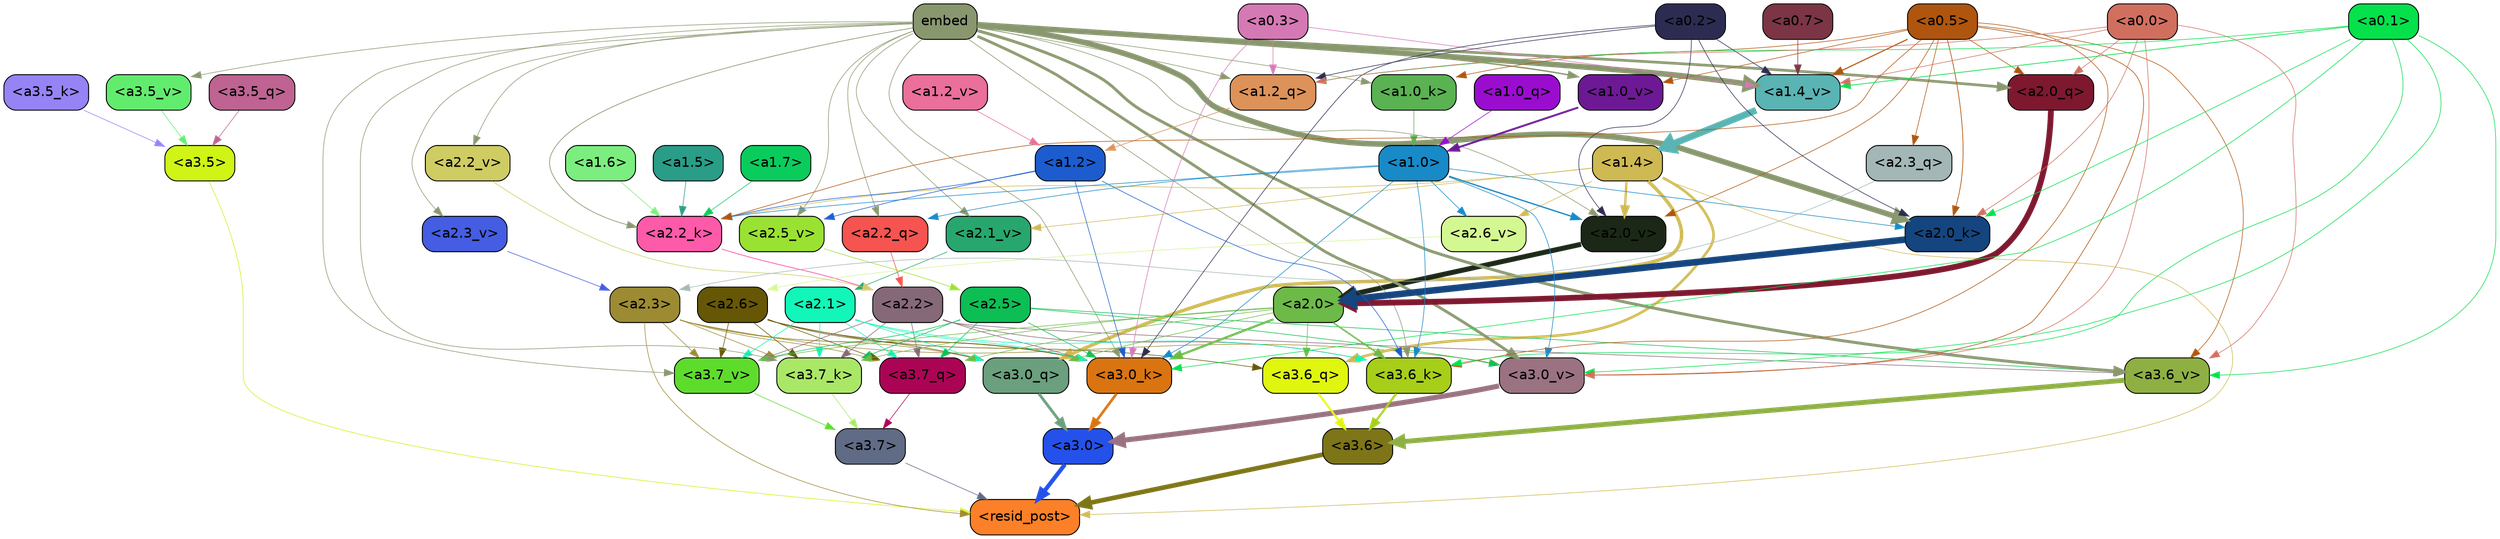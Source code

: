 strict digraph "" {
	graph [bgcolor=transparent,
		layout=dot,
		overlap=false,
		splines=true
	];
	"<a3.7>"	[color=black,
		fillcolor="#606b86",
		fontname=Helvetica,
		shape=box,
		style="filled, rounded"];
	"<resid_post>"	[color=black,
		fillcolor="#fc8028",
		fontname=Helvetica,
		shape=box,
		style="filled, rounded"];
	"<a3.7>" -> "<resid_post>"	[color="#606b86",
		penwidth=0.6];
	"<a3.6>"	[color=black,
		fillcolor="#7d7517",
		fontname=Helvetica,
		shape=box,
		style="filled, rounded"];
	"<a3.6>" -> "<resid_post>"	[color="#7d7517",
		penwidth=4.670643210411072];
	"<a3.5>"	[color=black,
		fillcolor="#cff416",
		fontname=Helvetica,
		shape=box,
		style="filled, rounded"];
	"<a3.5>" -> "<resid_post>"	[color="#cff416",
		penwidth=0.6];
	"<a3.0>"	[color=black,
		fillcolor="#2451ea",
		fontname=Helvetica,
		shape=box,
		style="filled, rounded"];
	"<a3.0>" -> "<resid_post>"	[color="#2451ea",
		penwidth=4.246885180473328];
	"<a2.3>"	[color=black,
		fillcolor="#9c8b33",
		fontname=Helvetica,
		shape=box,
		style="filled, rounded"];
	"<a2.3>" -> "<resid_post>"	[color="#9c8b33",
		penwidth=0.6];
	"<a3.7_q>"	[color=black,
		fillcolor="#ac0455",
		fontname=Helvetica,
		shape=box,
		style="filled, rounded"];
	"<a2.3>" -> "<a3.7_q>"	[color="#9c8b33",
		penwidth=0.6];
	"<a3.0_q>"	[color=black,
		fillcolor="#6aa07e",
		fontname=Helvetica,
		shape=box,
		style="filled, rounded"];
	"<a2.3>" -> "<a3.0_q>"	[color="#9c8b33",
		penwidth=0.6];
	"<a3.7_k>"	[color=black,
		fillcolor="#abe767",
		fontname=Helvetica,
		shape=box,
		style="filled, rounded"];
	"<a2.3>" -> "<a3.7_k>"	[color="#9c8b33",
		penwidth=0.6];
	"<a3.0_k>"	[color=black,
		fillcolor="#da7410",
		fontname=Helvetica,
		shape=box,
		style="filled, rounded"];
	"<a2.3>" -> "<a3.0_k>"	[color="#9c8b33",
		penwidth=0.6];
	"<a3.7_v>"	[color=black,
		fillcolor="#5edc2c",
		fontname=Helvetica,
		shape=box,
		style="filled, rounded"];
	"<a2.3>" -> "<a3.7_v>"	[color="#9c8b33",
		penwidth=0.6];
	"<a3.0_v>"	[color=black,
		fillcolor="#9a7281",
		fontname=Helvetica,
		shape=box,
		style="filled, rounded"];
	"<a2.3>" -> "<a3.0_v>"	[color="#9c8b33",
		penwidth=0.6];
	"<a1.4>"	[color=black,
		fillcolor="#cfb952",
		fontname=Helvetica,
		shape=box,
		style="filled, rounded"];
	"<a1.4>" -> "<resid_post>"	[color="#cfb952",
		penwidth=0.6];
	"<a3.6_q>"	[color=black,
		fillcolor="#e0f60f",
		fontname=Helvetica,
		shape=box,
		style="filled, rounded"];
	"<a1.4>" -> "<a3.6_q>"	[color="#cfb952",
		penwidth=2.6487714648246765];
	"<a1.4>" -> "<a3.0_q>"	[color="#cfb952",
		penwidth=3.477886103093624];
	"<a2.2_k>"	[color=black,
		fillcolor="#fe5aaa",
		fontname=Helvetica,
		shape=box,
		style="filled, rounded"];
	"<a1.4>" -> "<a2.2_k>"	[color="#cfb952",
		penwidth=0.6];
	"<a2.6_v>"	[color=black,
		fillcolor="#d4f891",
		fontname=Helvetica,
		shape=box,
		style="filled, rounded"];
	"<a1.4>" -> "<a2.6_v>"	[color="#cfb952",
		penwidth=0.6];
	"<a2.1_v>"	[color=black,
		fillcolor="#27a76d",
		fontname=Helvetica,
		shape=box,
		style="filled, rounded"];
	"<a1.4>" -> "<a2.1_v>"	[color="#cfb952",
		penwidth=0.6];
	"<a2.0_v>"	[color=black,
		fillcolor="#1c2817",
		fontname=Helvetica,
		shape=box,
		style="filled, rounded"];
	"<a1.4>" -> "<a2.0_v>"	[color="#cfb952",
		penwidth=2.3358620405197144];
	"<a3.7_q>" -> "<a3.7>"	[color="#ac0455",
		penwidth=0.6];
	"<a3.6_q>" -> "<a3.6>"	[color="#e0f60f",
		penwidth=2.03758105635643];
	"<a3.5_q>"	[color=black,
		fillcolor="#be6392",
		fontname=Helvetica,
		shape=box,
		style="filled, rounded"];
	"<a3.5_q>" -> "<a3.5>"	[color="#be6392",
		penwidth=0.6];
	"<a3.0_q>" -> "<a3.0>"	[color="#6aa07e",
		penwidth=2.8638100624084473];
	"<a3.7_k>" -> "<a3.7>"	[color="#abe767",
		penwidth=0.6];
	"<a3.6_k>"	[color=black,
		fillcolor="#a7ce19",
		fontname=Helvetica,
		shape=box,
		style="filled, rounded"];
	"<a3.6_k>" -> "<a3.6>"	[color="#a7ce19",
		penwidth=2.174198240041733];
	"<a3.5_k>"	[color=black,
		fillcolor="#9683f6",
		fontname=Helvetica,
		shape=box,
		style="filled, rounded"];
	"<a3.5_k>" -> "<a3.5>"	[color="#9683f6",
		penwidth=0.6];
	"<a3.0_k>" -> "<a3.0>"	[color="#da7410",
		penwidth=2.6274144649505615];
	"<a3.7_v>" -> "<a3.7>"	[color="#5edc2c",
		penwidth=0.6];
	"<a3.6_v>"	[color=black,
		fillcolor="#8eb043",
		fontname=Helvetica,
		shape=box,
		style="filled, rounded"];
	"<a3.6_v>" -> "<a3.6>"	[color="#8eb043",
		penwidth=5.002329230308533];
	"<a3.5_v>"	[color=black,
		fillcolor="#62ec6e",
		fontname=Helvetica,
		shape=box,
		style="filled, rounded"];
	"<a3.5_v>" -> "<a3.5>"	[color="#62ec6e",
		penwidth=0.6];
	"<a3.0_v>" -> "<a3.0>"	[color="#9a7281",
		penwidth=5.188832879066467];
	"<a2.6>"	[color=black,
		fillcolor="#655706",
		fontname=Helvetica,
		shape=box,
		style="filled, rounded"];
	"<a2.6>" -> "<a3.7_q>"	[color="#655706",
		penwidth=0.6];
	"<a2.6>" -> "<a3.6_q>"	[color="#655706",
		penwidth=0.6];
	"<a2.6>" -> "<a3.0_q>"	[color="#655706",
		penwidth=0.6];
	"<a2.6>" -> "<a3.7_k>"	[color="#655706",
		penwidth=0.6];
	"<a2.6>" -> "<a3.0_k>"	[color="#655706",
		penwidth=0.6];
	"<a2.6>" -> "<a3.7_v>"	[color="#655706",
		penwidth=0.6];
	"<a2.5>"	[color=black,
		fillcolor="#0dbe54",
		fontname=Helvetica,
		shape=box,
		style="filled, rounded"];
	"<a2.5>" -> "<a3.7_q>"	[color="#0dbe54",
		penwidth=0.6];
	"<a2.5>" -> "<a3.7_k>"	[color="#0dbe54",
		penwidth=0.6];
	"<a2.5>" -> "<a3.0_k>"	[color="#0dbe54",
		penwidth=0.6];
	"<a2.5>" -> "<a3.7_v>"	[color="#0dbe54",
		penwidth=0.6];
	"<a2.5>" -> "<a3.6_v>"	[color="#0dbe54",
		penwidth=0.6];
	"<a2.5>" -> "<a3.0_v>"	[color="#0dbe54",
		penwidth=0.6];
	"<a2.2>"	[color=black,
		fillcolor="#866978",
		fontname=Helvetica,
		shape=box,
		style="filled, rounded"];
	"<a2.2>" -> "<a3.7_q>"	[color="#866978",
		penwidth=0.6];
	"<a2.2>" -> "<a3.7_k>"	[color="#866978",
		penwidth=0.6];
	"<a2.2>" -> "<a3.6_k>"	[color="#866978",
		penwidth=0.6];
	"<a2.2>" -> "<a3.0_k>"	[color="#866978",
		penwidth=0.6];
	"<a2.2>" -> "<a3.7_v>"	[color="#866978",
		penwidth=0.6];
	"<a2.2>" -> "<a3.6_v>"	[color="#866978",
		penwidth=0.6];
	"<a2.1>"	[color=black,
		fillcolor="#12f7b9",
		fontname=Helvetica,
		shape=box,
		style="filled, rounded"];
	"<a2.1>" -> "<a3.7_q>"	[color="#12f7b9",
		penwidth=0.6];
	"<a2.1>" -> "<a3.0_q>"	[color="#12f7b9",
		penwidth=0.6];
	"<a2.1>" -> "<a3.7_k>"	[color="#12f7b9",
		penwidth=0.6];
	"<a2.1>" -> "<a3.6_k>"	[color="#12f7b9",
		penwidth=0.6];
	"<a2.1>" -> "<a3.0_k>"	[color="#12f7b9",
		penwidth=0.6];
	"<a2.1>" -> "<a3.7_v>"	[color="#12f7b9",
		penwidth=0.6];
	"<a2.0>"	[color=black,
		fillcolor="#6dba49",
		fontname=Helvetica,
		shape=box,
		style="filled, rounded"];
	"<a2.0>" -> "<a3.7_q>"	[color="#6dba49",
		penwidth=0.6];
	"<a2.0>" -> "<a3.6_q>"	[color="#6dba49",
		penwidth=0.6];
	"<a2.0>" -> "<a3.0_q>"	[color="#6dba49",
		penwidth=0.6];
	"<a2.0>" -> "<a3.7_k>"	[color="#6dba49",
		penwidth=0.6];
	"<a2.0>" -> "<a3.6_k>"	[color="#6dba49",
		penwidth=1.5417278409004211];
	"<a2.0>" -> "<a3.0_k>"	[color="#6dba49",
		penwidth=2.23091459274292];
	"<a2.0>" -> "<a3.7_v>"	[color="#6dba49",
		penwidth=0.6];
	embed	[color=black,
		fillcolor="#89976e",
		fontname=Helvetica,
		shape=box,
		style="filled, rounded"];
	embed -> "<a3.7_k>"	[color="#89976e",
		penwidth=0.6];
	embed -> "<a3.6_k>"	[color="#89976e",
		penwidth=0.6];
	embed -> "<a3.0_k>"	[color="#89976e",
		penwidth=0.6];
	embed -> "<a3.7_v>"	[color="#89976e",
		penwidth=0.6];
	embed -> "<a3.6_v>"	[color="#89976e",
		penwidth=2.9511587619781494];
	embed -> "<a3.5_v>"	[color="#89976e",
		penwidth=0.6];
	embed -> "<a3.0_v>"	[color="#89976e",
		penwidth=2.8577730655670166];
	"<a2.2_q>"	[color=black,
		fillcolor="#f55450",
		fontname=Helvetica,
		shape=box,
		style="filled, rounded"];
	embed -> "<a2.2_q>"	[color="#89976e",
		penwidth=0.6];
	"<a2.0_q>"	[color=black,
		fillcolor="#7e182f",
		fontname=Helvetica,
		shape=box,
		style="filled, rounded"];
	embed -> "<a2.0_q>"	[color="#89976e",
		penwidth=2.7340729534626007];
	embed -> "<a2.2_k>"	[color="#89976e",
		penwidth=0.69573974609375];
	"<a2.0_k>"	[color=black,
		fillcolor="#15457f",
		fontname=Helvetica,
		shape=box,
		style="filled, rounded"];
	embed -> "<a2.0_k>"	[color="#89976e",
		penwidth=5.629883050918579];
	"<a2.5_v>"	[color=black,
		fillcolor="#9ae232",
		fontname=Helvetica,
		shape=box,
		style="filled, rounded"];
	embed -> "<a2.5_v>"	[color="#89976e",
		penwidth=0.6];
	"<a2.3_v>"	[color=black,
		fillcolor="#445de2",
		fontname=Helvetica,
		shape=box,
		style="filled, rounded"];
	embed -> "<a2.3_v>"	[color="#89976e",
		penwidth=0.6];
	"<a2.2_v>"	[color=black,
		fillcolor="#cfcc63",
		fontname=Helvetica,
		shape=box,
		style="filled, rounded"];
	embed -> "<a2.2_v>"	[color="#89976e",
		penwidth=0.6];
	embed -> "<a2.1_v>"	[color="#89976e",
		penwidth=0.6];
	embed -> "<a2.0_v>"	[color="#89976e",
		penwidth=0.6];
	"<a1.2_q>"	[color=black,
		fillcolor="#dd9259",
		fontname=Helvetica,
		shape=box,
		style="filled, rounded"];
	embed -> "<a1.2_q>"	[color="#89976e",
		penwidth=0.6];
	"<a1.0_k>"	[color=black,
		fillcolor="#5ab253",
		fontname=Helvetica,
		shape=box,
		style="filled, rounded"];
	embed -> "<a1.0_k>"	[color="#89976e",
		penwidth=0.6];
	"<a1.4_v>"	[color=black,
		fillcolor="#59b4b3",
		fontname=Helvetica,
		shape=box,
		style="filled, rounded"];
	embed -> "<a1.4_v>"	[color="#89976e",
		penwidth=5.6260271072387695];
	"<a1.0_v>"	[color=black,
		fillcolor="#6d1995",
		fontname=Helvetica,
		shape=box,
		style="filled, rounded"];
	embed -> "<a1.0_v>"	[color="#89976e",
		penwidth=1.3646823167800903];
	"<a1.2>"	[color=black,
		fillcolor="#1c5ccf",
		fontname=Helvetica,
		shape=box,
		style="filled, rounded"];
	"<a1.2>" -> "<a3.6_k>"	[color="#1c5ccf",
		penwidth=0.6];
	"<a1.2>" -> "<a3.0_k>"	[color="#1c5ccf",
		penwidth=0.6];
	"<a1.2>" -> "<a2.2_k>"	[color="#1c5ccf",
		penwidth=0.6];
	"<a1.2>" -> "<a2.5_v>"	[color="#1c5ccf",
		penwidth=0.6];
	"<a1.0>"	[color=black,
		fillcolor="#178ac7",
		fontname=Helvetica,
		shape=box,
		style="filled, rounded"];
	"<a1.0>" -> "<a3.6_k>"	[color="#178ac7",
		penwidth=0.6];
	"<a1.0>" -> "<a3.0_k>"	[color="#178ac7",
		penwidth=0.6];
	"<a1.0>" -> "<a3.0_v>"	[color="#178ac7",
		penwidth=0.6];
	"<a1.0>" -> "<a2.2_q>"	[color="#178ac7",
		penwidth=0.6];
	"<a1.0>" -> "<a2.2_k>"	[color="#178ac7",
		penwidth=0.6];
	"<a1.0>" -> "<a2.0_k>"	[color="#178ac7",
		penwidth=0.6];
	"<a1.0>" -> "<a2.6_v>"	[color="#178ac7",
		penwidth=0.6];
	"<a1.0>" -> "<a2.0_v>"	[color="#178ac7",
		penwidth=1.3103609085083008];
	"<a0.5>"	[color=black,
		fillcolor="#af550e",
		fontname=Helvetica,
		shape=box,
		style="filled, rounded"];
	"<a0.5>" -> "<a3.6_k>"	[color="#af550e",
		penwidth=0.6];
	"<a0.5>" -> "<a3.6_v>"	[color="#af550e",
		penwidth=0.6];
	"<a0.5>" -> "<a3.0_v>"	[color="#af550e",
		penwidth=0.6446345448493958];
	"<a2.3_q>"	[color=black,
		fillcolor="#a3b7b6",
		fontname=Helvetica,
		shape=box,
		style="filled, rounded"];
	"<a0.5>" -> "<a2.3_q>"	[color="#af550e",
		penwidth=0.6];
	"<a0.5>" -> "<a2.0_q>"	[color="#af550e",
		penwidth=0.6];
	"<a0.5>" -> "<a2.2_k>"	[color="#af550e",
		penwidth=0.6];
	"<a0.5>" -> "<a2.0_k>"	[color="#af550e",
		penwidth=0.7065601348876953];
	"<a0.5>" -> "<a2.0_v>"	[color="#af550e",
		penwidth=0.6];
	"<a0.5>" -> "<a1.0_k>"	[color="#af550e",
		penwidth=0.6];
	"<a0.5>" -> "<a1.4_v>"	[color="#af550e",
		penwidth=1.1228110790252686];
	"<a0.5>" -> "<a1.0_v>"	[color="#af550e",
		penwidth=0.6];
	"<a0.1>"	[color=black,
		fillcolor="#04e14b",
		fontname=Helvetica,
		shape=box,
		style="filled, rounded"];
	"<a0.1>" -> "<a3.6_k>"	[color="#04e14b",
		penwidth=0.6];
	"<a0.1>" -> "<a3.0_k>"	[color="#04e14b",
		penwidth=0.6];
	"<a0.1>" -> "<a3.6_v>"	[color="#04e14b",
		penwidth=0.6];
	"<a0.1>" -> "<a3.0_v>"	[color="#04e14b",
		penwidth=0.6];
	"<a0.1>" -> "<a2.0_k>"	[color="#04e14b",
		penwidth=0.6];
	"<a0.1>" -> "<a1.2_q>"	[color="#04e14b",
		penwidth=0.6];
	"<a0.1>" -> "<a1.4_v>"	[color="#04e14b",
		penwidth=0.7182521820068359];
	"<a0.3>"	[color=black,
		fillcolor="#d579b5",
		fontname=Helvetica,
		shape=box,
		style="filled, rounded"];
	"<a0.3>" -> "<a3.0_k>"	[color="#d579b5",
		penwidth=0.6];
	"<a0.3>" -> "<a1.2_q>"	[color="#d579b5",
		penwidth=0.6];
	"<a0.3>" -> "<a1.4_v>"	[color="#d579b5",
		penwidth=0.6];
	"<a0.2>"	[color=black,
		fillcolor="#2c2c52",
		fontname=Helvetica,
		shape=box,
		style="filled, rounded"];
	"<a0.2>" -> "<a3.0_k>"	[color="#2c2c52",
		penwidth=0.6];
	"<a0.2>" -> "<a2.0_k>"	[color="#2c2c52",
		penwidth=0.6];
	"<a0.2>" -> "<a2.0_v>"	[color="#2c2c52",
		penwidth=0.6];
	"<a0.2>" -> "<a1.2_q>"	[color="#2c2c52",
		penwidth=0.6];
	"<a0.2>" -> "<a1.4_v>"	[color="#2c2c52",
		penwidth=0.6];
	"<a0.0>"	[color=black,
		fillcolor="#d16f5f",
		fontname=Helvetica,
		shape=box,
		style="filled, rounded"];
	"<a0.0>" -> "<a3.6_v>"	[color="#d16f5f",
		penwidth=0.6];
	"<a0.0>" -> "<a3.0_v>"	[color="#d16f5f",
		penwidth=0.6];
	"<a0.0>" -> "<a2.0_q>"	[color="#d16f5f",
		penwidth=0.6];
	"<a0.0>" -> "<a2.0_k>"	[color="#d16f5f",
		penwidth=0.6];
	"<a0.0>" -> "<a1.2_q>"	[color="#d16f5f",
		penwidth=0.6];
	"<a0.0>" -> "<a1.4_v>"	[color="#d16f5f",
		penwidth=0.6];
	"<a2.3_q>" -> "<a2.3>"	[color="#a3b7b6",
		penwidth=0.6];
	"<a2.2_q>" -> "<a2.2>"	[color="#f55450",
		penwidth=0.6407594680786133];
	"<a2.0_q>" -> "<a2.0>"	[color="#7e182f",
		penwidth=5.885338068008423];
	"<a2.2_k>" -> "<a2.2>"	[color="#fe5aaa",
		penwidth=0.7811911106109619];
	"<a2.0_k>" -> "<a2.0>"	[color="#15457f",
		penwidth=6.657835483551025];
	"<a2.6_v>" -> "<a2.6>"	[color="#d4f891",
		penwidth=0.6];
	"<a2.5_v>" -> "<a2.5>"	[color="#9ae232",
		penwidth=0.6];
	"<a2.3_v>" -> "<a2.3>"	[color="#445de2",
		penwidth=0.6];
	"<a2.2_v>" -> "<a2.2>"	[color="#cfcc63",
		penwidth=0.6];
	"<a2.1_v>" -> "<a2.1>"	[color="#27a76d",
		penwidth=0.6];
	"<a2.0_v>" -> "<a2.0>"	[color="#1c2817",
		penwidth=5.070239782333374];
	"<a1.7>"	[color=black,
		fillcolor="#0acc5d",
		fontname=Helvetica,
		shape=box,
		style="filled, rounded"];
	"<a1.7>" -> "<a2.2_k>"	[color="#0acc5d",
		penwidth=0.6];
	"<a1.6>"	[color=black,
		fillcolor="#7bee7f",
		fontname=Helvetica,
		shape=box,
		style="filled, rounded"];
	"<a1.6>" -> "<a2.2_k>"	[color="#7bee7f",
		penwidth=0.6];
	"<a1.5>"	[color=black,
		fillcolor="#299d88",
		fontname=Helvetica,
		shape=box,
		style="filled, rounded"];
	"<a1.5>" -> "<a2.2_k>"	[color="#299d88",
		penwidth=0.6];
	"<a1.2_q>" -> "<a1.2>"	[color="#dd9259",
		penwidth=0.6509807109832764];
	"<a1.0_q>"	[color=black,
		fillcolor="#9a0dcf",
		fontname=Helvetica,
		shape=box,
		style="filled, rounded"];
	"<a1.0_q>" -> "<a1.0>"	[color="#9a0dcf",
		penwidth=0.6];
	"<a1.0_k>" -> "<a1.0>"	[color="#5ab253",
		penwidth=0.6];
	"<a1.4_v>" -> "<a1.4>"	[color="#59b4b3",
		penwidth=6.8020641803741455];
	"<a1.2_v>"	[color=black,
		fillcolor="#ea6f9a",
		fontname=Helvetica,
		shape=box,
		style="filled, rounded"];
	"<a1.2_v>" -> "<a1.2>"	[color="#ea6f9a",
		penwidth=0.6];
	"<a1.0_v>" -> "<a1.0>"	[color="#6d1995",
		penwidth=1.9194684028625488];
	"<a0.7>"	[color=black,
		fillcolor="#7b3545",
		fontname=Helvetica,
		shape=box,
		style="filled, rounded"];
	"<a0.7>" -> "<a1.4_v>"	[color="#7b3545",
		penwidth=0.6];
}
